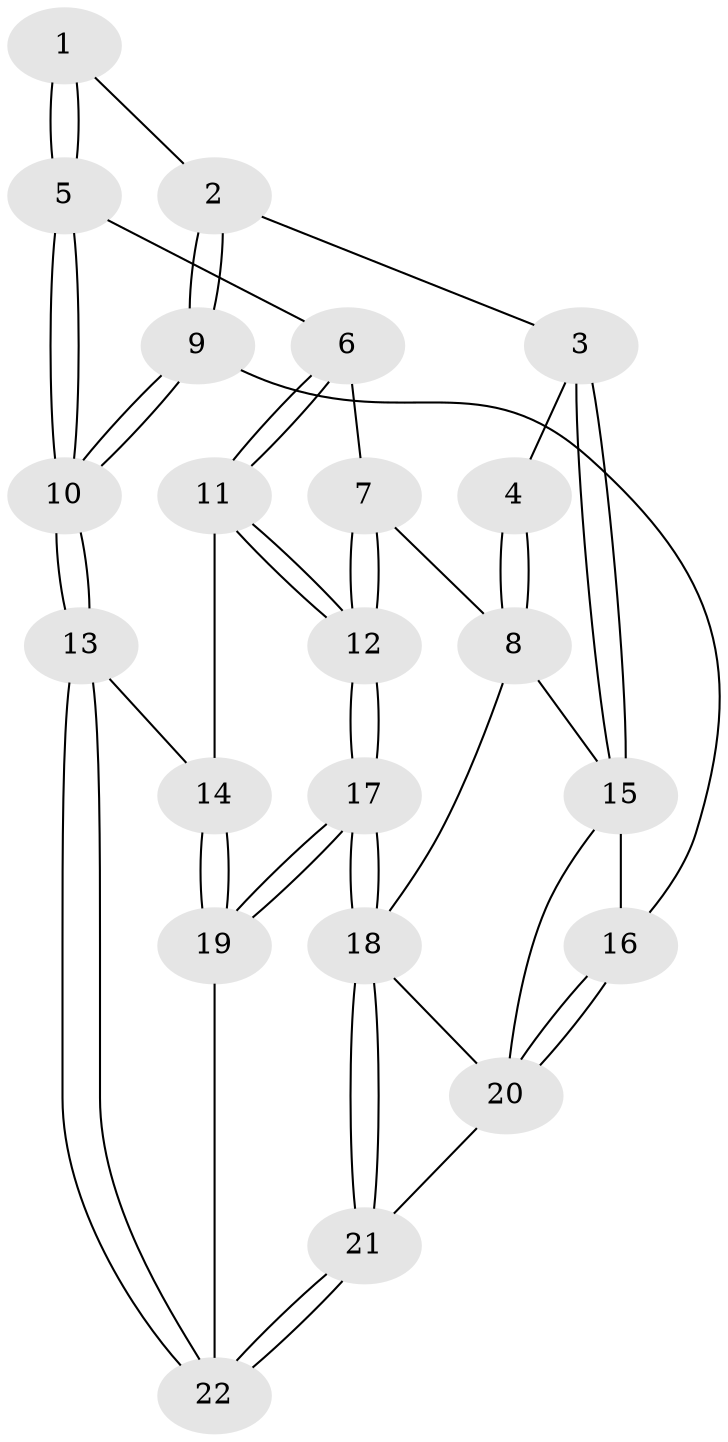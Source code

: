 // Generated by graph-tools (version 1.1) at 2025/46/02/15/25 05:46:28]
// undirected, 22 vertices, 52 edges
graph export_dot {
graph [start="1"]
  node [color=gray90,style=filled];
  1 [pos="+0.4647795600541742+0.08331273272119898"];
  2 [pos="+0.7529225072268241+0.20209234364090717"];
  3 [pos="+1+0"];
  4 [pos="+0.4484598912927312+0"];
  5 [pos="+0.41310788252738684+0.17591989382095727"];
  6 [pos="+0.3514934771863319+0.22342021525874847"];
  7 [pos="+0+0.036388839901231713"];
  8 [pos="+0+0"];
  9 [pos="+0.8810979164995354+0.4154533555140361"];
  10 [pos="+0.6468422816049078+0.5646331398527034"];
  11 [pos="+0.24924489468665142+0.38707487268968643"];
  12 [pos="+0+0.4136876144268712"];
  13 [pos="+0.6134135542184194+0.6308165045962145"];
  14 [pos="+0.27679919754935967+0.479244772326896"];
  15 [pos="+1+0"];
  16 [pos="+1+0.4397614660275621"];
  17 [pos="+0+1"];
  18 [pos="+0+1"];
  19 [pos="+0.1965538425347486+0.8034471401260427"];
  20 [pos="+1+1"];
  21 [pos="+0.7849813378763063+1"];
  22 [pos="+0.5988493348548202+0.820540436055485"];
  1 -- 2;
  1 -- 5;
  1 -- 5;
  2 -- 3;
  2 -- 9;
  2 -- 9;
  3 -- 4;
  3 -- 15;
  3 -- 15;
  4 -- 8;
  4 -- 8;
  5 -- 6;
  5 -- 10;
  5 -- 10;
  6 -- 7;
  6 -- 11;
  6 -- 11;
  7 -- 8;
  7 -- 12;
  7 -- 12;
  8 -- 15;
  8 -- 18;
  9 -- 10;
  9 -- 10;
  9 -- 16;
  10 -- 13;
  10 -- 13;
  11 -- 12;
  11 -- 12;
  11 -- 14;
  12 -- 17;
  12 -- 17;
  13 -- 14;
  13 -- 22;
  13 -- 22;
  14 -- 19;
  14 -- 19;
  15 -- 16;
  15 -- 20;
  16 -- 20;
  16 -- 20;
  17 -- 18;
  17 -- 18;
  17 -- 19;
  17 -- 19;
  18 -- 21;
  18 -- 21;
  18 -- 20;
  19 -- 22;
  20 -- 21;
  21 -- 22;
  21 -- 22;
}
